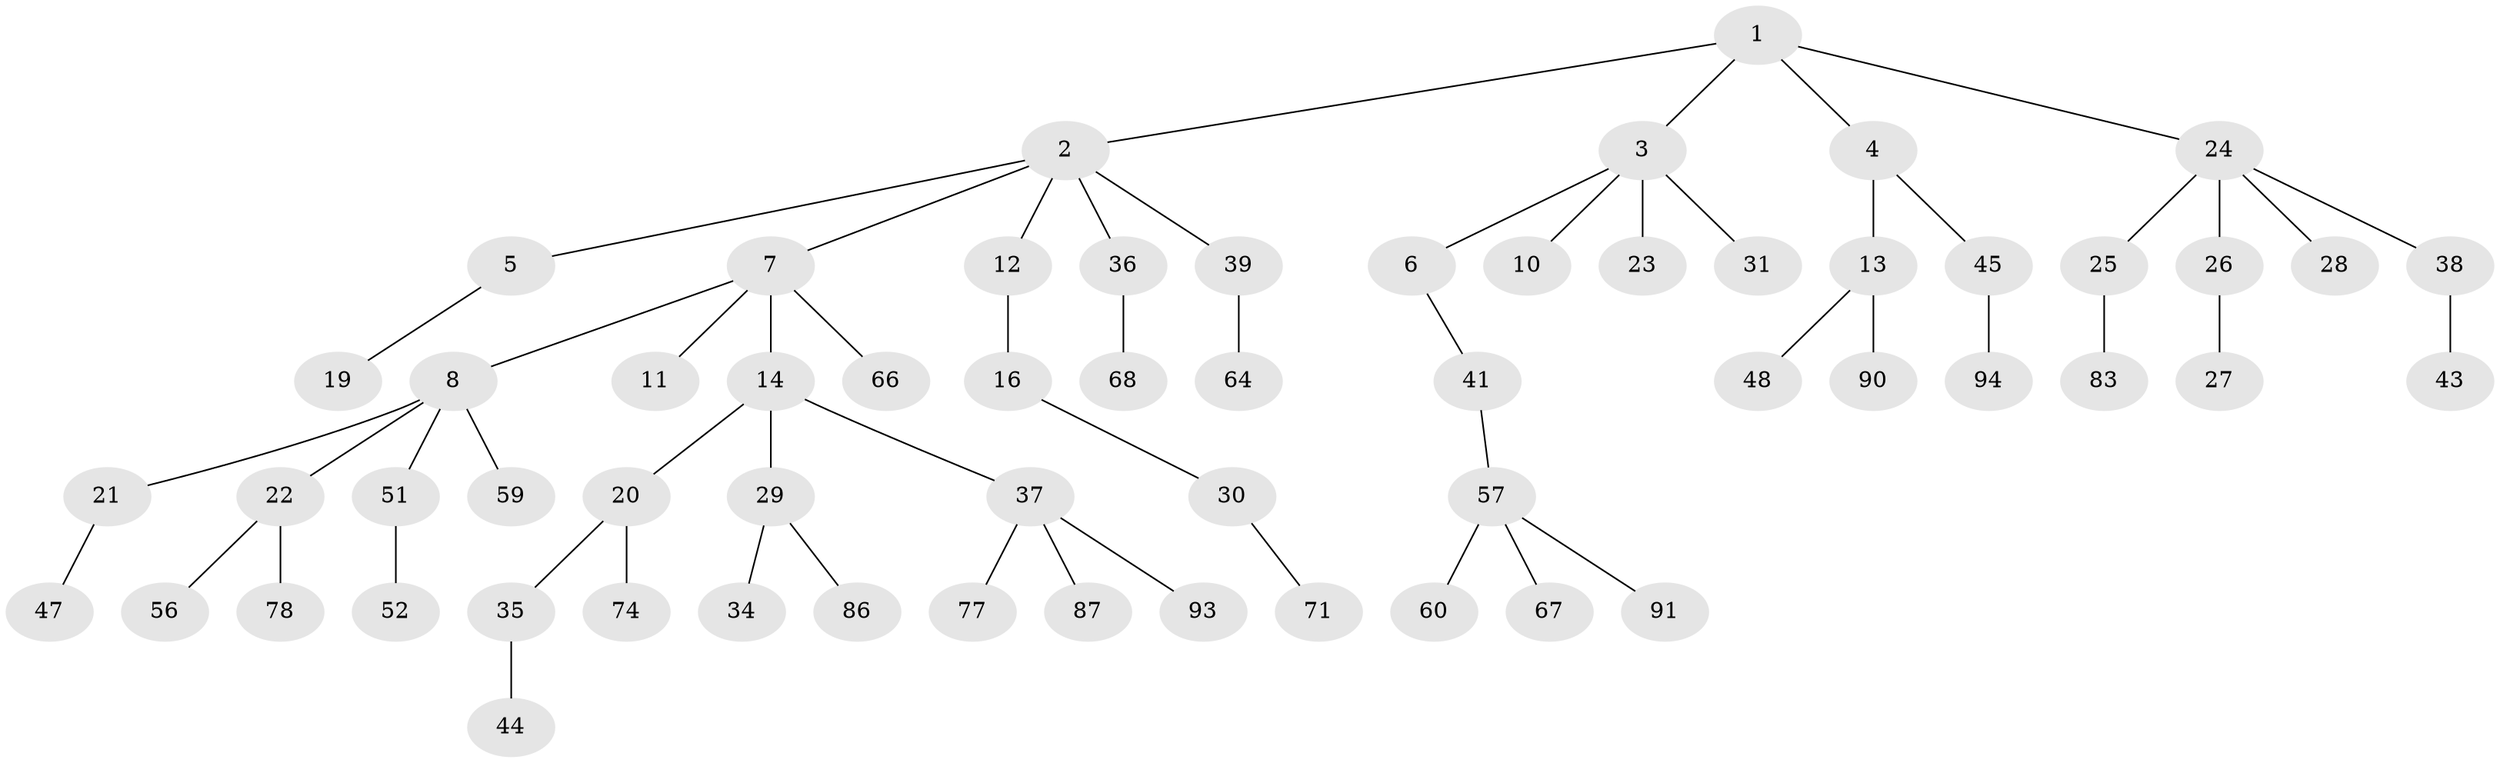 // Generated by graph-tools (version 1.1) at 2025/52/02/27/25 19:52:10]
// undirected, 60 vertices, 59 edges
graph export_dot {
graph [start="1"]
  node [color=gray90,style=filled];
  1 [super="+88"];
  2 [super="+92"];
  3 [super="+40"];
  4;
  5 [super="+80"];
  6 [super="+49"];
  7 [super="+15"];
  8 [super="+9"];
  10 [super="+69"];
  11 [super="+18"];
  12 [super="+79"];
  13 [super="+75"];
  14 [super="+17"];
  16;
  19;
  20 [super="+32"];
  21 [super="+33"];
  22 [super="+73"];
  23 [super="+42"];
  24 [super="+55"];
  25 [super="+53"];
  26 [super="+54"];
  27;
  28;
  29 [super="+81"];
  30 [super="+65"];
  31;
  34;
  35 [super="+58"];
  36;
  37 [super="+61"];
  38;
  39 [super="+62"];
  41;
  43 [super="+70"];
  44;
  45 [super="+46"];
  47 [super="+50"];
  48;
  51;
  52 [super="+63"];
  56;
  57 [super="+84"];
  59;
  60 [super="+76"];
  64 [super="+82"];
  66 [super="+85"];
  67;
  68;
  71 [super="+72"];
  74;
  77;
  78 [super="+89"];
  83;
  86;
  87;
  90;
  91;
  93;
  94;
  1 -- 2;
  1 -- 3;
  1 -- 4;
  1 -- 24;
  2 -- 5;
  2 -- 7;
  2 -- 12;
  2 -- 36;
  2 -- 39;
  3 -- 6;
  3 -- 10;
  3 -- 23;
  3 -- 31;
  4 -- 13;
  4 -- 45;
  5 -- 19;
  6 -- 41;
  7 -- 8;
  7 -- 11;
  7 -- 14;
  7 -- 66;
  8 -- 51;
  8 -- 59;
  8 -- 21;
  8 -- 22;
  12 -- 16;
  13 -- 48;
  13 -- 90;
  14 -- 20;
  14 -- 29;
  14 -- 37;
  16 -- 30;
  20 -- 35;
  20 -- 74;
  21 -- 47;
  22 -- 56;
  22 -- 78;
  24 -- 25;
  24 -- 26;
  24 -- 28;
  24 -- 38;
  25 -- 83;
  26 -- 27;
  29 -- 34;
  29 -- 86;
  30 -- 71;
  35 -- 44;
  36 -- 68;
  37 -- 77;
  37 -- 93;
  37 -- 87;
  38 -- 43;
  39 -- 64;
  41 -- 57;
  45 -- 94;
  51 -- 52;
  57 -- 60;
  57 -- 67;
  57 -- 91;
}

